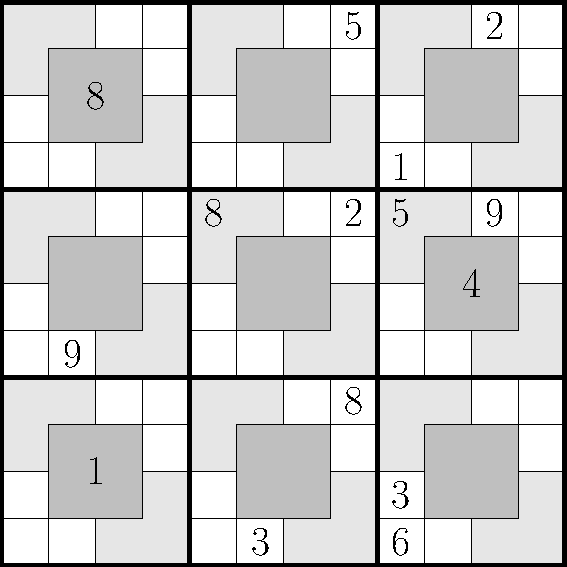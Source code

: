 size(10cm);
int n = 3;
int N = n*n;
int[] f={0,0,0,0,1,0,0,0,0,
		 0,3,0,0,0,0,0,0,8,
		 6,0,0,3,0,0,0,0,0,
		 0,9,0,0,0,0,0,0,0,
		 0,0,0,0,0,0,8,0,2,
		 0,0,0,0,4,0,5,9,0,
		 0,0,0,0,8,0,0,0,0,
		 0,0,0,0,0,0,0,0,5,
		 1,0,0,0,0,0,0,2,0};
path cell = box((0,0),(1,1));
path supercell = box((0,0),(4,4));
path ccell = box((0,0),(2,2));
path ucell = (0,0) -- (1,0) -- (1,1) -- (2,1) -- (2,2) -- (0,2) -- cycle;
path dcell = (0,0) -- (2,0) -- (2,2) -- (1,2) -- (1,1) -- (0,1) -- cycle;

int k=0;
int x;
int y;
for (int j=0;j<3;++j) {
	for (int i=0;i<3;++i) {
		x=i*4;
		y=j*4;		
		draw(shift(x, y)*cell, black+linewidth(0.5pt));
		if (f[k]>0)
			label(string(f[k]),p = fontsize(20pt), (x+0.5,y+0.5));
		k=k+1;
		
		x=x+1;
		draw(shift(x, y)*cell, black+linewidth(0.5pt));
		if (f[k]>0)
			label(string(f[k]),p = fontsize(20pt), (x+0.5,y+0.5));
		k=k+1;
		
		x=x+1;
		fill(shift(x, y)*dcell, lightgrey);
		draw(shift(x, y)*dcell, black+linewidth(0.5pt));
		if (f[k]>0)
			label(string(f[k]),p = fontsize(20pt), (x+1.5,y+0.5));
		k=k+1;
		
		x=i*4;
		y=y+1;			
		draw(shift(x, y)*cell, black+linewidth(0.5pt));
		if (f[k]>0)
			label(string(f[k]),p = fontsize(20pt), (x+0.5,y+0.5));
		k=k+1;
		
		x=x+1;		
		fill(shift(x, y)*ccell, mediumgrey);
		draw(shift(x, y)*ccell, black+linewidth(0.5pt));
		if (f[k]>0)
			label(string(f[k]),p = fontsize(20pt), (x+1,y+1));
		k=k+1;
		
		x=x+2;	
		y=y+1;		
		draw(shift(x, y)*cell, black+linewidth(0.5pt));
		if (f[k]>0)
			label(string(f[k]),p = fontsize(20pt), (x+0.5,y+0.5));
		k=k+1;
		
		x=i*4;		
		fill(shift(x, y)*ucell, lightgrey);
		draw(shift(x, y)*ucell, black+linewidth(0.5pt));
		if (f[k]>0)
			label(string(f[k]),p = fontsize(20pt), (x+0.5,y+1.5));
		k=k+1;
		
		
		x=x+2;
		y=y+1;
		draw(shift(x, y)*cell, black+linewidth(0.5pt));
		if (f[k]>0)
			label(string(f[k]),p = fontsize(20pt), (x+0.5,y+0.5));
		k=k+1;
		
		x=x+1;
		draw(shift(x, y)*cell, black+linewidth(0.5pt));
		if (f[k]>0)
			label(string(f[k]),p = fontsize(20pt), (x+0.5,y+0.5));
		k=k+1;
	}
}

for (int i=0;i<3;++i) {
	for (int j=0;j<3;++j) {	
		draw(shift(4*i, 4*j)*supercell, black+linewidth(2pt));
	}
}

